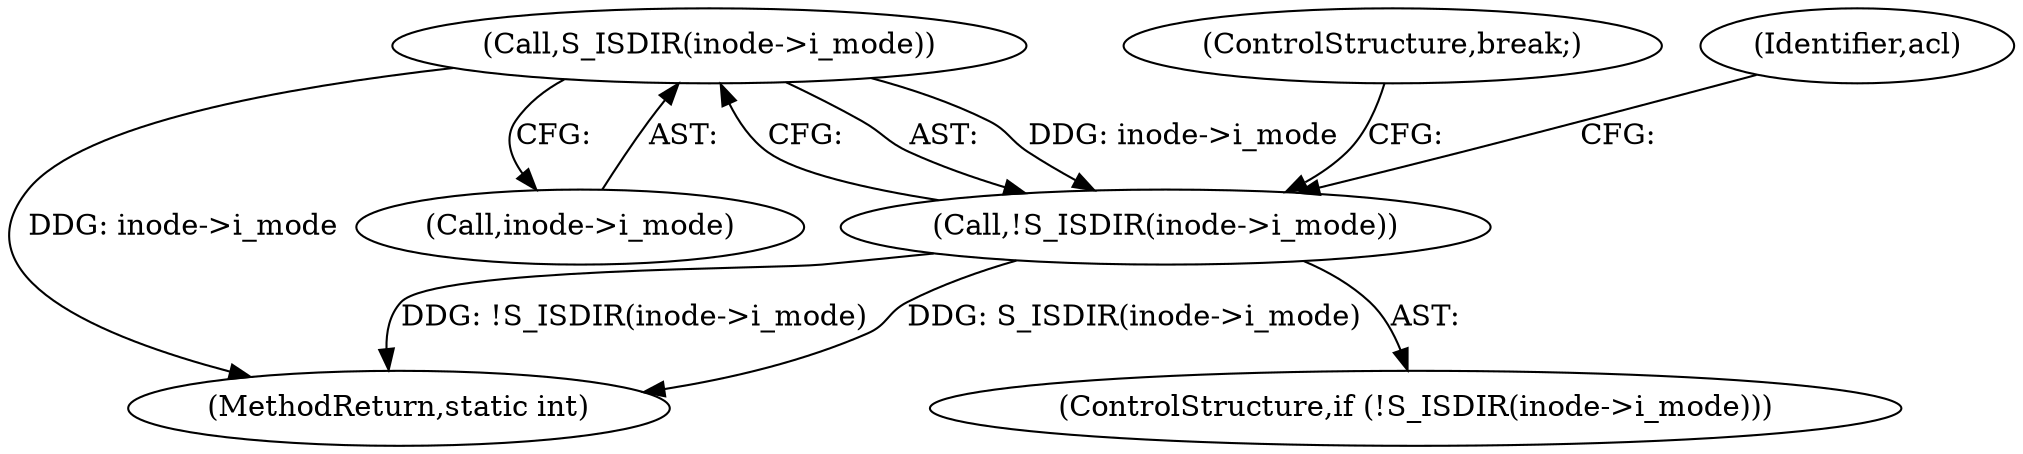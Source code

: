 digraph "0_linux_073931017b49d9458aa351605b43a7e34598caef_4@pointer" {
"1000152" [label="(Call,S_ISDIR(inode->i_mode))"];
"1000151" [label="(Call,!S_ISDIR(inode->i_mode))"];
"1000150" [label="(ControlStructure,if (!S_ISDIR(inode->i_mode)))"];
"1000152" [label="(Call,S_ISDIR(inode->i_mode))"];
"1000151" [label="(Call,!S_ISDIR(inode->i_mode))"];
"1000212" [label="(MethodReturn,static int)"];
"1000153" [label="(Call,inode->i_mode)"];
"1000162" [label="(ControlStructure,break;)"];
"1000158" [label="(Identifier,acl)"];
"1000152" -> "1000151"  [label="AST: "];
"1000152" -> "1000153"  [label="CFG: "];
"1000153" -> "1000152"  [label="AST: "];
"1000151" -> "1000152"  [label="CFG: "];
"1000152" -> "1000212"  [label="DDG: inode->i_mode"];
"1000152" -> "1000151"  [label="DDG: inode->i_mode"];
"1000151" -> "1000150"  [label="AST: "];
"1000158" -> "1000151"  [label="CFG: "];
"1000162" -> "1000151"  [label="CFG: "];
"1000151" -> "1000212"  [label="DDG: !S_ISDIR(inode->i_mode)"];
"1000151" -> "1000212"  [label="DDG: S_ISDIR(inode->i_mode)"];
}
